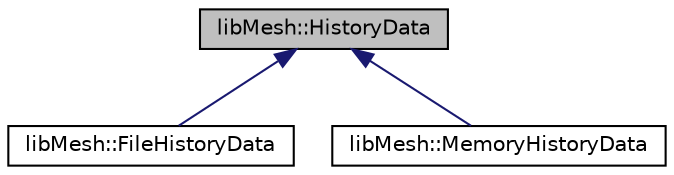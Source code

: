 digraph "libMesh::HistoryData"
{
 // INTERACTIVE_SVG=YES
  edge [fontname="Helvetica",fontsize="10",labelfontname="Helvetica",labelfontsize="10"];
  node [fontname="Helvetica",fontsize="10",shape=record];
  Node1 [label="libMesh::HistoryData",height=0.2,width=0.4,color="black", fillcolor="grey75", style="filled" fontcolor="black"];
  Node1 -> Node2 [dir="back",color="midnightblue",fontsize="10",style="solid",fontname="Helvetica"];
  Node2 [label="libMesh::FileHistoryData",height=0.2,width=0.4,color="black", fillcolor="white", style="filled",URL="$classlibMesh_1_1FileHistoryData.html",tooltip="HistoryData subclass that provides a struct to store history data such as timestamps, mesh, primal and adjoint filenames and timestep sizes. "];
  Node1 -> Node3 [dir="back",color="midnightblue",fontsize="10",style="solid",fontname="Helvetica"];
  Node3 [label="libMesh::MemoryHistoryData",height=0.2,width=0.4,color="black", fillcolor="white", style="filled",URL="$classlibMesh_1_1MemoryHistoryData.html",tooltip="MemoryHistoryData provides a data structure to store memory history data. "];
}
